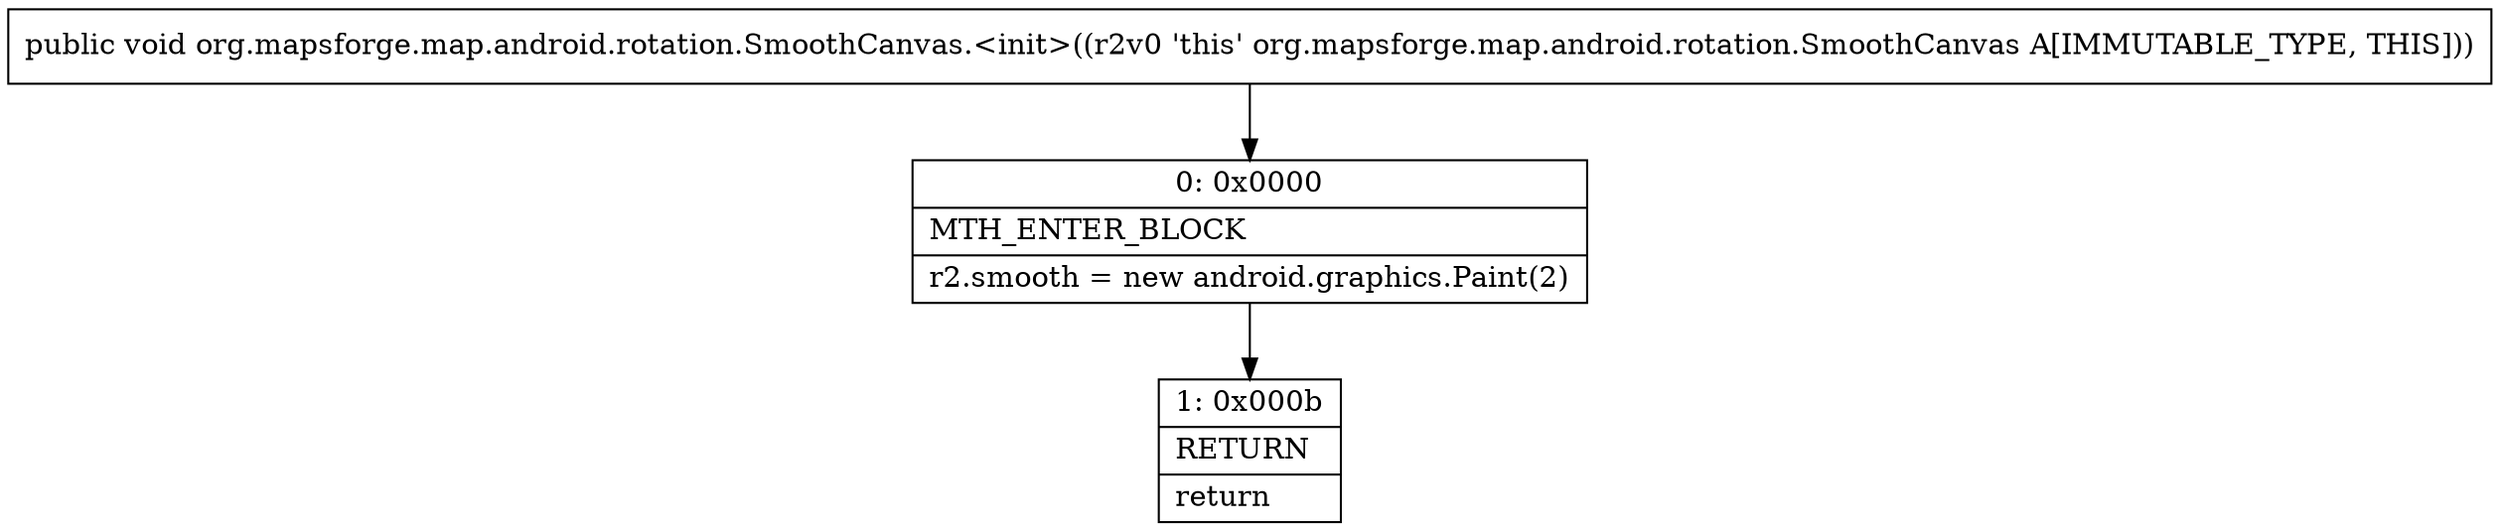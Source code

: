digraph "CFG fororg.mapsforge.map.android.rotation.SmoothCanvas.\<init\>()V" {
Node_0 [shape=record,label="{0\:\ 0x0000|MTH_ENTER_BLOCK\l|r2.smooth = new android.graphics.Paint(2)\l}"];
Node_1 [shape=record,label="{1\:\ 0x000b|RETURN\l|return\l}"];
MethodNode[shape=record,label="{public void org.mapsforge.map.android.rotation.SmoothCanvas.\<init\>((r2v0 'this' org.mapsforge.map.android.rotation.SmoothCanvas A[IMMUTABLE_TYPE, THIS])) }"];
MethodNode -> Node_0;
Node_0 -> Node_1;
}

